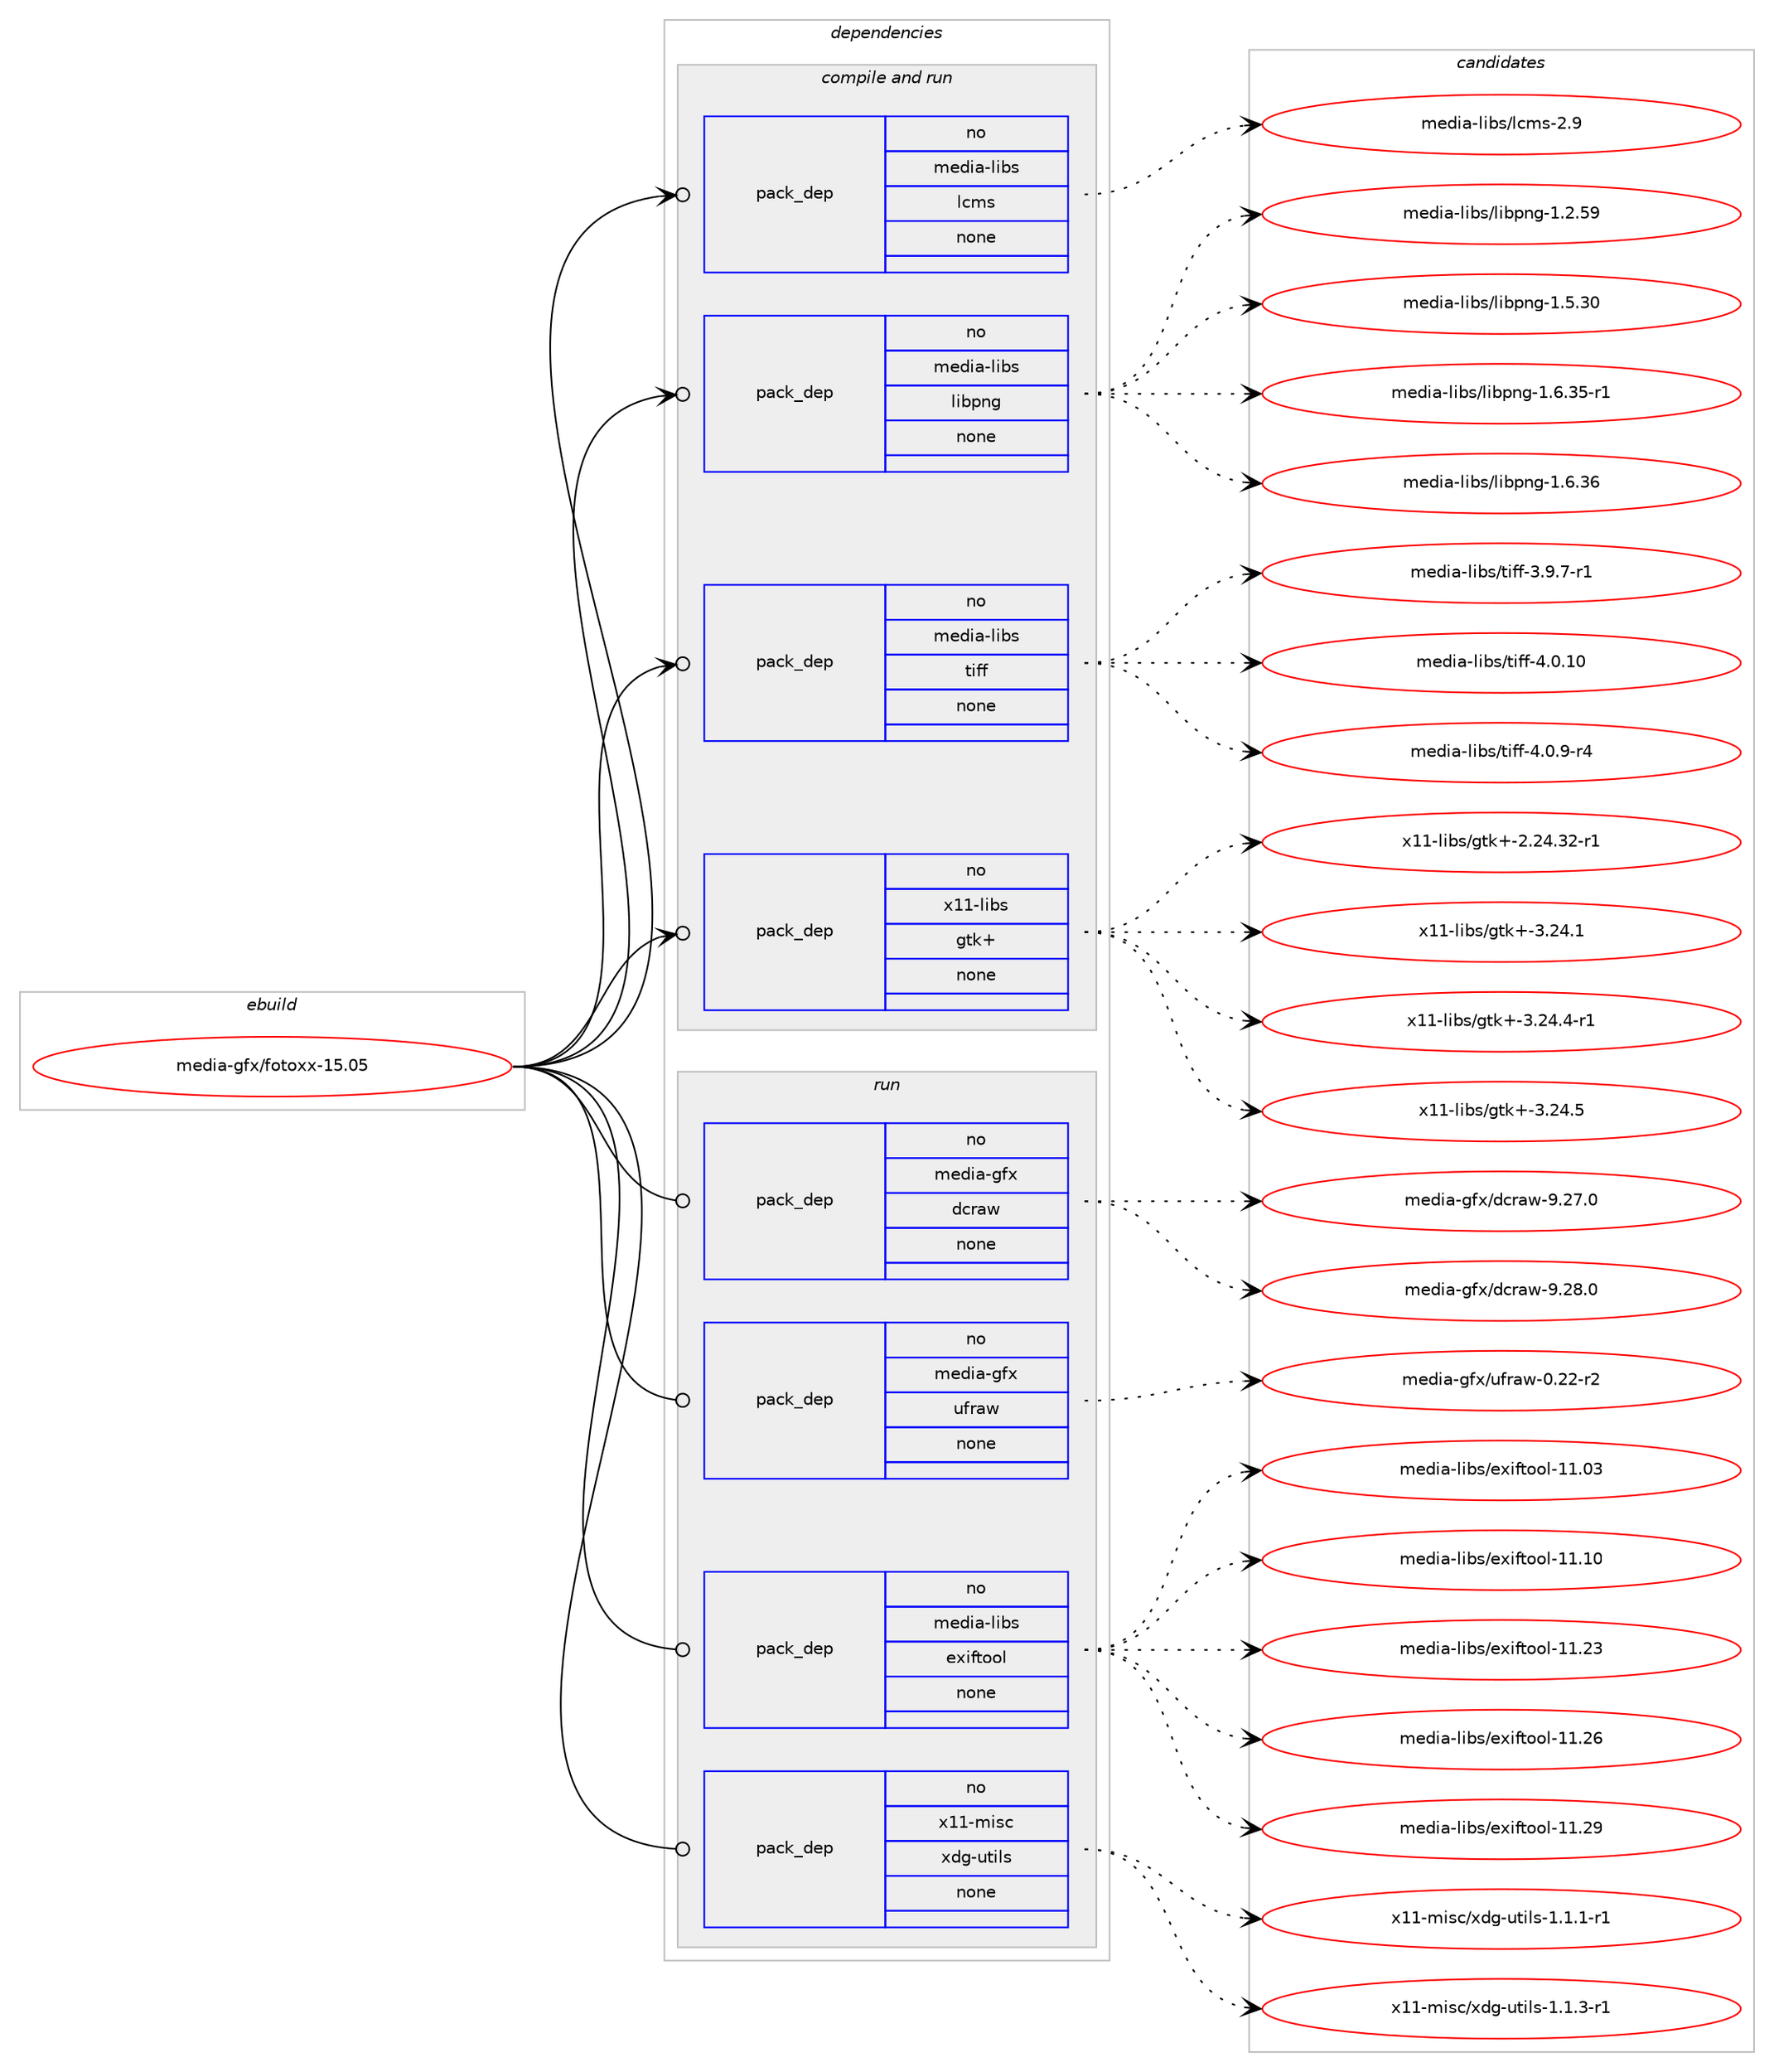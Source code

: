 digraph prolog {

# *************
# Graph options
# *************

newrank=true;
concentrate=true;
compound=true;
graph [rankdir=LR,fontname=Helvetica,fontsize=10,ranksep=1.5];#, ranksep=2.5, nodesep=0.2];
edge  [arrowhead=vee];
node  [fontname=Helvetica,fontsize=10];

# **********
# The ebuild
# **********

subgraph cluster_leftcol {
color=gray;
rank=same;
label=<<i>ebuild</i>>;
id [label="media-gfx/fotoxx-15.05", color=red, width=4, href="../media-gfx/fotoxx-15.05.svg"];
}

# ****************
# The dependencies
# ****************

subgraph cluster_midcol {
color=gray;
label=<<i>dependencies</i>>;
subgraph cluster_compile {
fillcolor="#eeeeee";
style=filled;
label=<<i>compile</i>>;
}
subgraph cluster_compileandrun {
fillcolor="#eeeeee";
style=filled;
label=<<i>compile and run</i>>;
subgraph pack1145328 {
dependency1603319 [label=<<TABLE BORDER="0" CELLBORDER="1" CELLSPACING="0" CELLPADDING="4" WIDTH="220"><TR><TD ROWSPAN="6" CELLPADDING="30">pack_dep</TD></TR><TR><TD WIDTH="110">no</TD></TR><TR><TD>media-libs</TD></TR><TR><TD>lcms</TD></TR><TR><TD>none</TD></TR><TR><TD></TD></TR></TABLE>>, shape=none, color=blue];
}
id:e -> dependency1603319:w [weight=20,style="solid",arrowhead="odotvee"];
subgraph pack1145329 {
dependency1603320 [label=<<TABLE BORDER="0" CELLBORDER="1" CELLSPACING="0" CELLPADDING="4" WIDTH="220"><TR><TD ROWSPAN="6" CELLPADDING="30">pack_dep</TD></TR><TR><TD WIDTH="110">no</TD></TR><TR><TD>media-libs</TD></TR><TR><TD>libpng</TD></TR><TR><TD>none</TD></TR><TR><TD></TD></TR></TABLE>>, shape=none, color=blue];
}
id:e -> dependency1603320:w [weight=20,style="solid",arrowhead="odotvee"];
subgraph pack1145330 {
dependency1603321 [label=<<TABLE BORDER="0" CELLBORDER="1" CELLSPACING="0" CELLPADDING="4" WIDTH="220"><TR><TD ROWSPAN="6" CELLPADDING="30">pack_dep</TD></TR><TR><TD WIDTH="110">no</TD></TR><TR><TD>media-libs</TD></TR><TR><TD>tiff</TD></TR><TR><TD>none</TD></TR><TR><TD></TD></TR></TABLE>>, shape=none, color=blue];
}
id:e -> dependency1603321:w [weight=20,style="solid",arrowhead="odotvee"];
subgraph pack1145331 {
dependency1603322 [label=<<TABLE BORDER="0" CELLBORDER="1" CELLSPACING="0" CELLPADDING="4" WIDTH="220"><TR><TD ROWSPAN="6" CELLPADDING="30">pack_dep</TD></TR><TR><TD WIDTH="110">no</TD></TR><TR><TD>x11-libs</TD></TR><TR><TD>gtk+</TD></TR><TR><TD>none</TD></TR><TR><TD></TD></TR></TABLE>>, shape=none, color=blue];
}
id:e -> dependency1603322:w [weight=20,style="solid",arrowhead="odotvee"];
}
subgraph cluster_run {
fillcolor="#eeeeee";
style=filled;
label=<<i>run</i>>;
subgraph pack1145332 {
dependency1603323 [label=<<TABLE BORDER="0" CELLBORDER="1" CELLSPACING="0" CELLPADDING="4" WIDTH="220"><TR><TD ROWSPAN="6" CELLPADDING="30">pack_dep</TD></TR><TR><TD WIDTH="110">no</TD></TR><TR><TD>media-gfx</TD></TR><TR><TD>dcraw</TD></TR><TR><TD>none</TD></TR><TR><TD></TD></TR></TABLE>>, shape=none, color=blue];
}
id:e -> dependency1603323:w [weight=20,style="solid",arrowhead="odot"];
subgraph pack1145333 {
dependency1603324 [label=<<TABLE BORDER="0" CELLBORDER="1" CELLSPACING="0" CELLPADDING="4" WIDTH="220"><TR><TD ROWSPAN="6" CELLPADDING="30">pack_dep</TD></TR><TR><TD WIDTH="110">no</TD></TR><TR><TD>media-gfx</TD></TR><TR><TD>ufraw</TD></TR><TR><TD>none</TD></TR><TR><TD></TD></TR></TABLE>>, shape=none, color=blue];
}
id:e -> dependency1603324:w [weight=20,style="solid",arrowhead="odot"];
subgraph pack1145334 {
dependency1603325 [label=<<TABLE BORDER="0" CELLBORDER="1" CELLSPACING="0" CELLPADDING="4" WIDTH="220"><TR><TD ROWSPAN="6" CELLPADDING="30">pack_dep</TD></TR><TR><TD WIDTH="110">no</TD></TR><TR><TD>media-libs</TD></TR><TR><TD>exiftool</TD></TR><TR><TD>none</TD></TR><TR><TD></TD></TR></TABLE>>, shape=none, color=blue];
}
id:e -> dependency1603325:w [weight=20,style="solid",arrowhead="odot"];
subgraph pack1145335 {
dependency1603326 [label=<<TABLE BORDER="0" CELLBORDER="1" CELLSPACING="0" CELLPADDING="4" WIDTH="220"><TR><TD ROWSPAN="6" CELLPADDING="30">pack_dep</TD></TR><TR><TD WIDTH="110">no</TD></TR><TR><TD>x11-misc</TD></TR><TR><TD>xdg-utils</TD></TR><TR><TD>none</TD></TR><TR><TD></TD></TR></TABLE>>, shape=none, color=blue];
}
id:e -> dependency1603326:w [weight=20,style="solid",arrowhead="odot"];
}
}

# **************
# The candidates
# **************

subgraph cluster_choices {
rank=same;
color=gray;
label=<<i>candidates</i>>;

subgraph choice1145328 {
color=black;
nodesep=1;
choice109101100105974510810598115471089910911545504657 [label="media-libs/lcms-2.9", color=red, width=4,href="../media-libs/lcms-2.9.svg"];
dependency1603319:e -> choice109101100105974510810598115471089910911545504657:w [style=dotted,weight="100"];
}
subgraph choice1145329 {
color=black;
nodesep=1;
choice109101100105974510810598115471081059811211010345494650465357 [label="media-libs/libpng-1.2.59", color=red, width=4,href="../media-libs/libpng-1.2.59.svg"];
choice109101100105974510810598115471081059811211010345494653465148 [label="media-libs/libpng-1.5.30", color=red, width=4,href="../media-libs/libpng-1.5.30.svg"];
choice1091011001059745108105981154710810598112110103454946544651534511449 [label="media-libs/libpng-1.6.35-r1", color=red, width=4,href="../media-libs/libpng-1.6.35-r1.svg"];
choice109101100105974510810598115471081059811211010345494654465154 [label="media-libs/libpng-1.6.36", color=red, width=4,href="../media-libs/libpng-1.6.36.svg"];
dependency1603320:e -> choice109101100105974510810598115471081059811211010345494650465357:w [style=dotted,weight="100"];
dependency1603320:e -> choice109101100105974510810598115471081059811211010345494653465148:w [style=dotted,weight="100"];
dependency1603320:e -> choice1091011001059745108105981154710810598112110103454946544651534511449:w [style=dotted,weight="100"];
dependency1603320:e -> choice109101100105974510810598115471081059811211010345494654465154:w [style=dotted,weight="100"];
}
subgraph choice1145330 {
color=black;
nodesep=1;
choice109101100105974510810598115471161051021024551465746554511449 [label="media-libs/tiff-3.9.7-r1", color=red, width=4,href="../media-libs/tiff-3.9.7-r1.svg"];
choice1091011001059745108105981154711610510210245524648464948 [label="media-libs/tiff-4.0.10", color=red, width=4,href="../media-libs/tiff-4.0.10.svg"];
choice109101100105974510810598115471161051021024552464846574511452 [label="media-libs/tiff-4.0.9-r4", color=red, width=4,href="../media-libs/tiff-4.0.9-r4.svg"];
dependency1603321:e -> choice109101100105974510810598115471161051021024551465746554511449:w [style=dotted,weight="100"];
dependency1603321:e -> choice1091011001059745108105981154711610510210245524648464948:w [style=dotted,weight="100"];
dependency1603321:e -> choice109101100105974510810598115471161051021024552464846574511452:w [style=dotted,weight="100"];
}
subgraph choice1145331 {
color=black;
nodesep=1;
choice12049494510810598115471031161074345504650524651504511449 [label="x11-libs/gtk+-2.24.32-r1", color=red, width=4,href="../x11-libs/gtk+-2.24.32-r1.svg"];
choice12049494510810598115471031161074345514650524649 [label="x11-libs/gtk+-3.24.1", color=red, width=4,href="../x11-libs/gtk+-3.24.1.svg"];
choice120494945108105981154710311610743455146505246524511449 [label="x11-libs/gtk+-3.24.4-r1", color=red, width=4,href="../x11-libs/gtk+-3.24.4-r1.svg"];
choice12049494510810598115471031161074345514650524653 [label="x11-libs/gtk+-3.24.5", color=red, width=4,href="../x11-libs/gtk+-3.24.5.svg"];
dependency1603322:e -> choice12049494510810598115471031161074345504650524651504511449:w [style=dotted,weight="100"];
dependency1603322:e -> choice12049494510810598115471031161074345514650524649:w [style=dotted,weight="100"];
dependency1603322:e -> choice120494945108105981154710311610743455146505246524511449:w [style=dotted,weight="100"];
dependency1603322:e -> choice12049494510810598115471031161074345514650524653:w [style=dotted,weight="100"];
}
subgraph choice1145332 {
color=black;
nodesep=1;
choice109101100105974510310212047100991149711945574650554648 [label="media-gfx/dcraw-9.27.0", color=red, width=4,href="../media-gfx/dcraw-9.27.0.svg"];
choice109101100105974510310212047100991149711945574650564648 [label="media-gfx/dcraw-9.28.0", color=red, width=4,href="../media-gfx/dcraw-9.28.0.svg"];
dependency1603323:e -> choice109101100105974510310212047100991149711945574650554648:w [style=dotted,weight="100"];
dependency1603323:e -> choice109101100105974510310212047100991149711945574650564648:w [style=dotted,weight="100"];
}
subgraph choice1145333 {
color=black;
nodesep=1;
choice1091011001059745103102120471171021149711945484650504511450 [label="media-gfx/ufraw-0.22-r2", color=red, width=4,href="../media-gfx/ufraw-0.22-r2.svg"];
dependency1603324:e -> choice1091011001059745103102120471171021149711945484650504511450:w [style=dotted,weight="100"];
}
subgraph choice1145334 {
color=black;
nodesep=1;
choice10910110010597451081059811547101120105102116111111108454949464851 [label="media-libs/exiftool-11.03", color=red, width=4,href="../media-libs/exiftool-11.03.svg"];
choice10910110010597451081059811547101120105102116111111108454949464948 [label="media-libs/exiftool-11.10", color=red, width=4,href="../media-libs/exiftool-11.10.svg"];
choice10910110010597451081059811547101120105102116111111108454949465051 [label="media-libs/exiftool-11.23", color=red, width=4,href="../media-libs/exiftool-11.23.svg"];
choice10910110010597451081059811547101120105102116111111108454949465054 [label="media-libs/exiftool-11.26", color=red, width=4,href="../media-libs/exiftool-11.26.svg"];
choice10910110010597451081059811547101120105102116111111108454949465057 [label="media-libs/exiftool-11.29", color=red, width=4,href="../media-libs/exiftool-11.29.svg"];
dependency1603325:e -> choice10910110010597451081059811547101120105102116111111108454949464851:w [style=dotted,weight="100"];
dependency1603325:e -> choice10910110010597451081059811547101120105102116111111108454949464948:w [style=dotted,weight="100"];
dependency1603325:e -> choice10910110010597451081059811547101120105102116111111108454949465051:w [style=dotted,weight="100"];
dependency1603325:e -> choice10910110010597451081059811547101120105102116111111108454949465054:w [style=dotted,weight="100"];
dependency1603325:e -> choice10910110010597451081059811547101120105102116111111108454949465057:w [style=dotted,weight="100"];
}
subgraph choice1145335 {
color=black;
nodesep=1;
choice1204949451091051159947120100103451171161051081154549464946494511449 [label="x11-misc/xdg-utils-1.1.1-r1", color=red, width=4,href="../x11-misc/xdg-utils-1.1.1-r1.svg"];
choice1204949451091051159947120100103451171161051081154549464946514511449 [label="x11-misc/xdg-utils-1.1.3-r1", color=red, width=4,href="../x11-misc/xdg-utils-1.1.3-r1.svg"];
dependency1603326:e -> choice1204949451091051159947120100103451171161051081154549464946494511449:w [style=dotted,weight="100"];
dependency1603326:e -> choice1204949451091051159947120100103451171161051081154549464946514511449:w [style=dotted,weight="100"];
}
}

}
